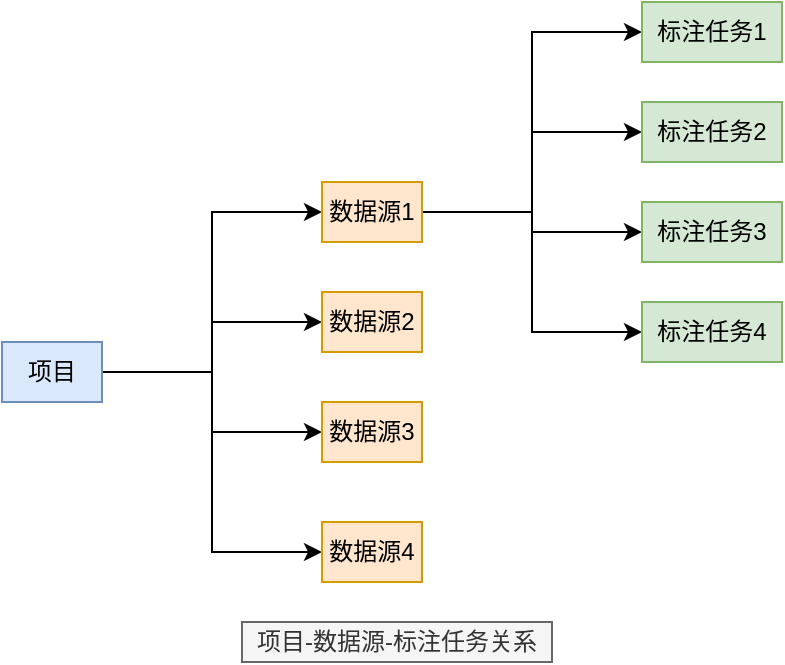 <mxfile version="12.4.1" type="github" pages="1">
  <diagram id="EYBx7FgwSn-YbzoGzWi-" name="第 1 页">
    <mxGraphModel dx="1412" dy="932" grid="1" gridSize="10" guides="1" tooltips="1" connect="1" arrows="1" fold="1" page="1" pageScale="1" pageWidth="827" pageHeight="1169" math="0" shadow="0">
      <root>
        <mxCell id="0"/>
        <mxCell id="1" parent="0"/>
        <mxCell id="7my_y8ZJZvrOHgwq5rQ_-10" style="edgeStyle=orthogonalEdgeStyle;rounded=0;orthogonalLoop=1;jettySize=auto;html=1;entryX=0;entryY=0.5;entryDx=0;entryDy=0;" edge="1" parent="1" source="7my_y8ZJZvrOHgwq5rQ_-1" target="7my_y8ZJZvrOHgwq5rQ_-2">
          <mxGeometry relative="1" as="geometry"/>
        </mxCell>
        <mxCell id="7my_y8ZJZvrOHgwq5rQ_-11" style="edgeStyle=orthogonalEdgeStyle;rounded=0;orthogonalLoop=1;jettySize=auto;html=1;entryX=0;entryY=0.5;entryDx=0;entryDy=0;" edge="1" parent="1" source="7my_y8ZJZvrOHgwq5rQ_-1" target="7my_y8ZJZvrOHgwq5rQ_-4">
          <mxGeometry relative="1" as="geometry"/>
        </mxCell>
        <mxCell id="7my_y8ZJZvrOHgwq5rQ_-12" style="edgeStyle=orthogonalEdgeStyle;rounded=0;orthogonalLoop=1;jettySize=auto;html=1;entryX=0;entryY=0.5;entryDx=0;entryDy=0;" edge="1" parent="1" source="7my_y8ZJZvrOHgwq5rQ_-1" target="7my_y8ZJZvrOHgwq5rQ_-3">
          <mxGeometry relative="1" as="geometry"/>
        </mxCell>
        <mxCell id="7my_y8ZJZvrOHgwq5rQ_-13" style="edgeStyle=orthogonalEdgeStyle;rounded=0;orthogonalLoop=1;jettySize=auto;html=1;entryX=0;entryY=0.5;entryDx=0;entryDy=0;" edge="1" parent="1" source="7my_y8ZJZvrOHgwq5rQ_-1" target="7my_y8ZJZvrOHgwq5rQ_-5">
          <mxGeometry relative="1" as="geometry"/>
        </mxCell>
        <mxCell id="7my_y8ZJZvrOHgwq5rQ_-1" value="项目" style="rounded=0;whiteSpace=wrap;html=1;fillColor=#dae8fc;strokeColor=#6c8ebf;" vertex="1" parent="1">
          <mxGeometry x="160" y="200" width="50" height="30" as="geometry"/>
        </mxCell>
        <mxCell id="7my_y8ZJZvrOHgwq5rQ_-14" style="edgeStyle=orthogonalEdgeStyle;rounded=0;orthogonalLoop=1;jettySize=auto;html=1;entryX=0;entryY=0.5;entryDx=0;entryDy=0;elbow=vertical;" edge="1" parent="1" source="7my_y8ZJZvrOHgwq5rQ_-2" target="7my_y8ZJZvrOHgwq5rQ_-9">
          <mxGeometry relative="1" as="geometry"/>
        </mxCell>
        <mxCell id="7my_y8ZJZvrOHgwq5rQ_-15" style="edgeStyle=orthogonalEdgeStyle;rounded=0;orthogonalLoop=1;jettySize=auto;html=1;entryX=0;entryY=0.5;entryDx=0;entryDy=0;elbow=vertical;" edge="1" parent="1" source="7my_y8ZJZvrOHgwq5rQ_-2" target="7my_y8ZJZvrOHgwq5rQ_-8">
          <mxGeometry relative="1" as="geometry"/>
        </mxCell>
        <mxCell id="7my_y8ZJZvrOHgwq5rQ_-16" style="edgeStyle=orthogonalEdgeStyle;rounded=0;orthogonalLoop=1;jettySize=auto;html=1;entryX=0;entryY=0.5;entryDx=0;entryDy=0;elbow=vertical;" edge="1" parent="1" source="7my_y8ZJZvrOHgwq5rQ_-2" target="7my_y8ZJZvrOHgwq5rQ_-7">
          <mxGeometry relative="1" as="geometry"/>
        </mxCell>
        <mxCell id="7my_y8ZJZvrOHgwq5rQ_-18" style="edgeStyle=orthogonalEdgeStyle;rounded=0;orthogonalLoop=1;jettySize=auto;html=1;entryX=0;entryY=0.5;entryDx=0;entryDy=0;" edge="1" parent="1" source="7my_y8ZJZvrOHgwq5rQ_-2" target="7my_y8ZJZvrOHgwq5rQ_-17">
          <mxGeometry relative="1" as="geometry"/>
        </mxCell>
        <mxCell id="7my_y8ZJZvrOHgwq5rQ_-2" value="数据源1" style="rounded=0;whiteSpace=wrap;html=1;fillColor=#ffe6cc;strokeColor=#d79b00;" vertex="1" parent="1">
          <mxGeometry x="320" y="120" width="50" height="30" as="geometry"/>
        </mxCell>
        <mxCell id="7my_y8ZJZvrOHgwq5rQ_-3" value="数据源3" style="rounded=0;whiteSpace=wrap;html=1;fillColor=#ffe6cc;strokeColor=#d79b00;" vertex="1" parent="1">
          <mxGeometry x="320" y="230" width="50" height="30" as="geometry"/>
        </mxCell>
        <mxCell id="7my_y8ZJZvrOHgwq5rQ_-4" value="数据源2" style="rounded=0;whiteSpace=wrap;html=1;fillColor=#ffe6cc;strokeColor=#d79b00;" vertex="1" parent="1">
          <mxGeometry x="320" y="175" width="50" height="30" as="geometry"/>
        </mxCell>
        <mxCell id="7my_y8ZJZvrOHgwq5rQ_-5" value="数据源4" style="rounded=0;whiteSpace=wrap;html=1;fillColor=#ffe6cc;strokeColor=#d79b00;" vertex="1" parent="1">
          <mxGeometry x="320" y="290" width="50" height="30" as="geometry"/>
        </mxCell>
        <mxCell id="7my_y8ZJZvrOHgwq5rQ_-7" value="标注任务3" style="rounded=0;whiteSpace=wrap;html=1;fillColor=#d5e8d4;strokeColor=#82b366;" vertex="1" parent="1">
          <mxGeometry x="480" y="130" width="70" height="30" as="geometry"/>
        </mxCell>
        <mxCell id="7my_y8ZJZvrOHgwq5rQ_-8" value="标注任务2" style="rounded=0;whiteSpace=wrap;html=1;fillColor=#d5e8d4;strokeColor=#82b366;" vertex="1" parent="1">
          <mxGeometry x="480" y="80" width="70" height="30" as="geometry"/>
        </mxCell>
        <mxCell id="7my_y8ZJZvrOHgwq5rQ_-9" value="标注任务1" style="rounded=0;whiteSpace=wrap;html=1;fillColor=#d5e8d4;strokeColor=#82b366;" vertex="1" parent="1">
          <mxGeometry x="480" y="30" width="70" height="30" as="geometry"/>
        </mxCell>
        <mxCell id="7my_y8ZJZvrOHgwq5rQ_-17" value="标注任务4" style="rounded=0;whiteSpace=wrap;html=1;fillColor=#d5e8d4;strokeColor=#82b366;" vertex="1" parent="1">
          <mxGeometry x="480" y="180" width="70" height="30" as="geometry"/>
        </mxCell>
        <mxCell id="7my_y8ZJZvrOHgwq5rQ_-21" value="项目-数据源-标注任务关系" style="text;html=1;strokeColor=#666666;fillColor=#f5f5f5;align=center;verticalAlign=middle;whiteSpace=wrap;rounded=0;fontColor=#333333;" vertex="1" parent="1">
          <mxGeometry x="280" y="340" width="155" height="20" as="geometry"/>
        </mxCell>
      </root>
    </mxGraphModel>
  </diagram>
</mxfile>
